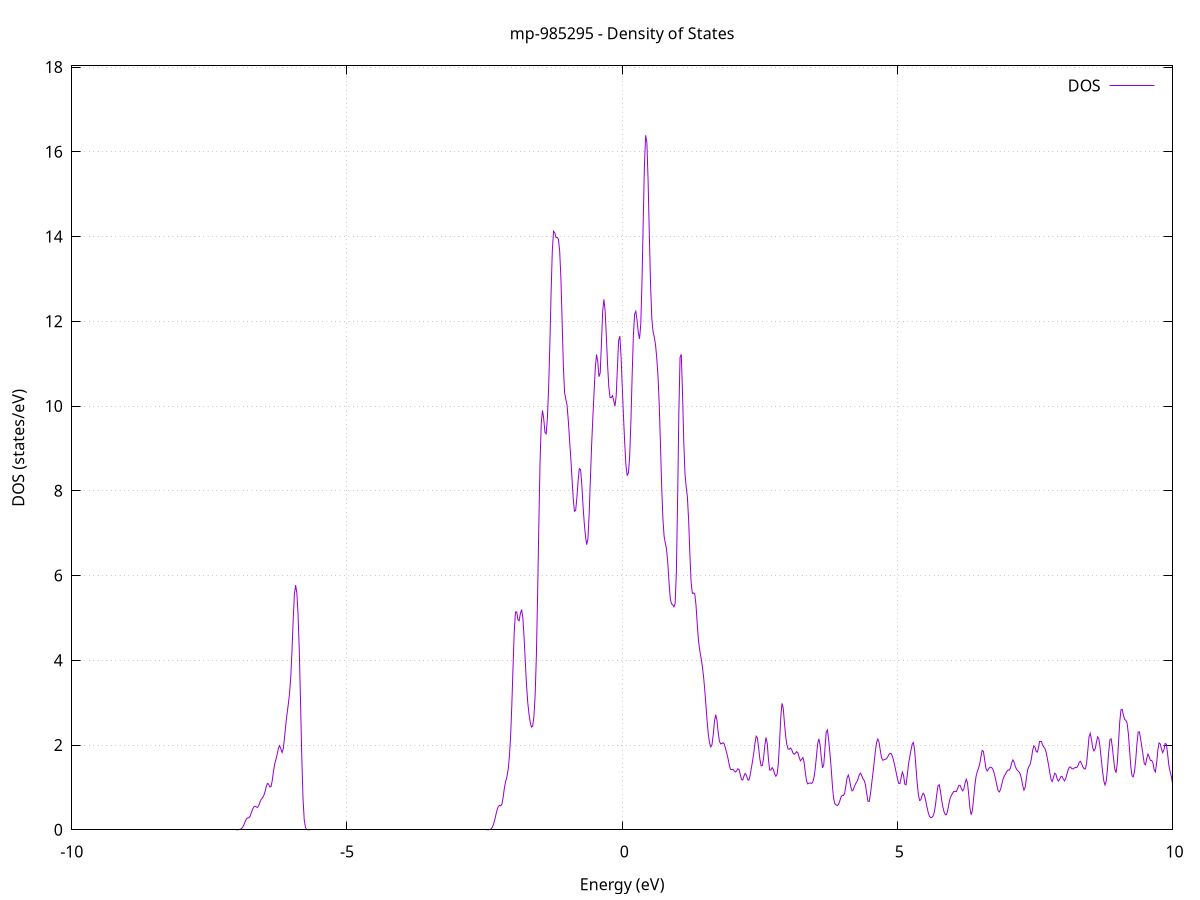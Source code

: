set title 'mp-985295 - Density of States'
set xlabel 'Energy (eV)'
set ylabel 'DOS (states/eV)'
set grid
set xrange [-10:10]
set yrange [0:18.029]
set xzeroaxis lt -1
set terminal png size 800,600
set output 'mp-985295_dos_gnuplot.png'
plot '-' using 1:2 with lines title 'DOS'
-8.923600 0.000000
-8.901200 0.000000
-8.878900 0.000000
-8.856600 0.000000
-8.834300 0.000000
-8.812000 0.000000
-8.789600 0.000000
-8.767300 0.000000
-8.745000 0.000000
-8.722700 0.000000
-8.700400 0.000000
-8.678100 0.000000
-8.655700 0.000000
-8.633400 0.000000
-8.611100 0.000000
-8.588800 0.000000
-8.566500 0.000000
-8.544200 0.000000
-8.521800 0.000000
-8.499500 0.000000
-8.477200 0.000000
-8.454900 0.000000
-8.432600 0.000000
-8.410300 0.000000
-8.387900 0.000000
-8.365600 0.000000
-8.343300 0.000000
-8.321000 0.000000
-8.298700 0.000000
-8.276400 0.000000
-8.254000 0.000000
-8.231700 0.000000
-8.209400 0.000000
-8.187100 0.000000
-8.164800 0.000000
-8.142500 0.000000
-8.120100 0.000000
-8.097800 0.000000
-8.075500 0.000000
-8.053200 0.000000
-8.030900 0.000000
-8.008600 0.000000
-7.986200 0.000000
-7.963900 0.000000
-7.941600 0.000000
-7.919300 0.000000
-7.897000 0.000000
-7.874600 0.000000
-7.852300 0.000000
-7.830000 0.000000
-7.807700 0.000000
-7.785400 0.000000
-7.763100 0.000000
-7.740700 0.000000
-7.718400 0.000000
-7.696100 0.000000
-7.673800 0.000000
-7.651500 0.000000
-7.629200 0.000000
-7.606800 0.000000
-7.584500 0.000000
-7.562200 0.000000
-7.539900 0.000000
-7.517600 0.000000
-7.495300 0.000000
-7.472900 0.000000
-7.450600 0.000000
-7.428300 0.000000
-7.406000 0.000000
-7.383700 0.000000
-7.361400 0.000000
-7.339000 0.000000
-7.316700 0.000000
-7.294400 0.000000
-7.272100 0.000000
-7.249800 0.000000
-7.227500 0.000000
-7.205100 0.000000
-7.182800 0.000000
-7.160500 0.000000
-7.138200 0.000000
-7.115900 0.000000
-7.093600 0.000000
-7.071200 0.000000
-7.048900 0.000000
-7.026600 0.000000
-7.004300 0.000100
-6.982000 0.000700
-6.959700 0.003200
-6.937300 0.011500
-6.915000 0.030800
-6.892700 0.066900
-6.870400 0.124200
-6.848100 0.197300
-6.825700 0.259400
-6.803400 0.281200
-6.781100 0.282600
-6.758800 0.321000
-6.736500 0.406700
-6.714200 0.490800
-6.691800 0.541200
-6.669500 0.555900
-6.647200 0.538800
-6.624900 0.527500
-6.602600 0.573000
-6.580300 0.657400
-6.557900 0.718700
-6.535600 0.751800
-6.513300 0.800100
-6.491000 0.889500
-6.468700 1.007700
-6.446400 1.092100
-6.424000 1.079300
-6.401700 1.010900
-6.379400 1.017200
-6.357100 1.167200
-6.334800 1.386000
-6.312500 1.555300
-6.290100 1.662800
-6.267800 1.782600
-6.245500 1.925400
-6.223200 1.986200
-6.200900 1.905900
-6.178600 1.824000
-6.156200 1.922800
-6.133900 2.187000
-6.111600 2.478500
-6.089300 2.731700
-6.067000 2.956100
-6.044700 3.199200
-6.022300 3.577200
-6.000000 4.187500
-5.977700 4.937800
-5.955400 5.547900
-5.933100 5.773800
-5.910700 5.585700
-5.888400 5.067600
-5.866100 4.214800
-5.843800 3.020400
-5.821500 1.735600
-5.799200 0.756000
-5.776800 0.240600
-5.754500 0.054700
-5.732200 0.008700
-5.709900 0.001000
-5.687600 0.000100
-5.665300 0.000000
-5.642900 0.000000
-5.620600 0.000000
-5.598300 0.000000
-5.576000 0.000000
-5.553700 0.000000
-5.531400 0.000000
-5.509000 0.000000
-5.486700 0.000000
-5.464400 0.000000
-5.442100 0.000000
-5.419800 0.000000
-5.397500 0.000000
-5.375100 0.000000
-5.352800 0.000000
-5.330500 0.000000
-5.308200 0.000000
-5.285900 0.000000
-5.263600 0.000000
-5.241200 0.000000
-5.218900 0.000000
-5.196600 0.000000
-5.174300 0.000000
-5.152000 0.000000
-5.129700 0.000000
-5.107300 0.000000
-5.085000 0.000000
-5.062700 0.000000
-5.040400 0.000000
-5.018100 0.000000
-4.995700 0.000000
-4.973400 0.000000
-4.951100 0.000000
-4.928800 0.000000
-4.906500 0.000000
-4.884200 0.000000
-4.861800 0.000000
-4.839500 0.000000
-4.817200 0.000000
-4.794900 0.000000
-4.772600 0.000000
-4.750300 0.000000
-4.727900 0.000000
-4.705600 0.000000
-4.683300 0.000000
-4.661000 0.000000
-4.638700 0.000000
-4.616400 0.000000
-4.594000 0.000000
-4.571700 0.000000
-4.549400 0.000000
-4.527100 0.000000
-4.504800 0.000000
-4.482500 0.000000
-4.460100 0.000000
-4.437800 0.000000
-4.415500 0.000000
-4.393200 0.000000
-4.370900 0.000000
-4.348600 0.000000
-4.326200 0.000000
-4.303900 0.000000
-4.281600 0.000000
-4.259300 0.000000
-4.237000 0.000000
-4.214700 0.000000
-4.192300 0.000000
-4.170000 0.000000
-4.147700 0.000000
-4.125400 0.000000
-4.103100 0.000000
-4.080800 0.000000
-4.058400 0.000000
-4.036100 0.000000
-4.013800 0.000000
-3.991500 0.000000
-3.969200 0.000000
-3.946800 0.000000
-3.924500 0.000000
-3.902200 0.000000
-3.879900 0.000000
-3.857600 0.000000
-3.835300 0.000000
-3.812900 0.000000
-3.790600 0.000000
-3.768300 0.000000
-3.746000 0.000000
-3.723700 0.000000
-3.701400 0.000000
-3.679000 0.000000
-3.656700 0.000000
-3.634400 0.000000
-3.612100 0.000000
-3.589800 0.000000
-3.567500 0.000000
-3.545100 0.000000
-3.522800 0.000000
-3.500500 0.000000
-3.478200 0.000000
-3.455900 0.000000
-3.433600 0.000000
-3.411200 0.000000
-3.388900 0.000000
-3.366600 0.000000
-3.344300 0.000000
-3.322000 0.000000
-3.299700 0.000000
-3.277300 0.000000
-3.255000 0.000000
-3.232700 0.000000
-3.210400 0.000000
-3.188100 0.000000
-3.165800 0.000000
-3.143400 0.000000
-3.121100 0.000000
-3.098800 0.000000
-3.076500 0.000000
-3.054200 0.000000
-3.031800 0.000000
-3.009500 0.000000
-2.987200 0.000000
-2.964900 0.000000
-2.942600 0.000000
-2.920300 0.000000
-2.897900 0.000000
-2.875600 0.000000
-2.853300 0.000000
-2.831000 0.000000
-2.808700 0.000000
-2.786400 0.000000
-2.764000 0.000000
-2.741700 0.000000
-2.719400 0.000000
-2.697100 0.000000
-2.674800 0.000000
-2.652500 0.000000
-2.630100 0.000000
-2.607800 0.000000
-2.585500 0.000000
-2.563200 0.000000
-2.540900 0.000000
-2.518600 0.000000
-2.496200 0.000000
-2.473900 0.000000
-2.451600 0.000200
-2.429300 0.001100
-2.407000 0.005100
-2.384700 0.018400
-2.362300 0.052000
-2.340000 0.118300
-2.317700 0.220900
-2.295400 0.344600
-2.273100 0.462200
-2.250800 0.547500
-2.228400 0.576500
-2.206100 0.565400
-2.183800 0.607200
-2.161500 0.773600
-2.139200 0.990200
-2.116800 1.137800
-2.094500 1.242900
-2.072200 1.415800
-2.049900 1.709000
-2.027600 2.182800
-2.005300 2.915400
-1.982900 3.829600
-1.960600 4.665900
-1.938300 5.136600
-1.916000 5.145100
-1.893700 4.954600
-1.871400 4.931900
-1.849000 5.104300
-1.826700 5.198600
-1.804400 5.008700
-1.782100 4.550100
-1.759800 3.970700
-1.737500 3.424700
-1.715100 3.006900
-1.692800 2.727900
-1.670500 2.537800
-1.648200 2.424200
-1.625900 2.446200
-1.603600 2.665900
-1.581200 3.165100
-1.558900 4.086600
-1.536600 5.498100
-1.514300 7.177700
-1.492000 8.660300
-1.469700 9.592000
-1.447300 9.896300
-1.425000 9.703100
-1.402700 9.382100
-1.380400 9.345400
-1.358100 9.711900
-1.335800 10.431600
-1.313400 11.466900
-1.291100 12.665100
-1.268800 13.668900
-1.246500 14.126000
-1.224200 14.092600
-1.201900 13.979600
-1.179500 13.979400
-1.157200 13.934000
-1.134900 13.654000
-1.112600 13.009400
-1.090300 11.993300
-1.067900 10.935700
-1.045600 10.318200
-1.023300 10.163300
-1.001000 10.022700
-0.978700 9.660800
-0.956400 9.219600
-0.934000 8.790300
-0.911700 8.313000
-0.889400 7.823500
-0.867100 7.516000
-0.844800 7.536800
-0.822500 7.835200
-0.800100 8.234900
-0.777800 8.523700
-0.755500 8.504700
-0.733200 8.146800
-0.710900 7.655000
-0.688600 7.239400
-0.666200 6.922200
-0.643900 6.728500
-0.621600 6.862900
-0.599300 7.447600
-0.577000 8.285600
-0.554700 9.077100
-0.532300 9.726000
-0.510000 10.327400
-0.487700 10.901900
-0.465400 11.217000
-0.443100 11.051000
-0.420800 10.693700
-0.398400 10.784300
-0.376100 11.477400
-0.353800 12.234100
-0.331500 12.517300
-0.309200 12.249000
-0.286900 11.644100
-0.264500 10.974700
-0.242200 10.455700
-0.219900 10.201600
-0.197600 10.201400
-0.175300 10.246300
-0.152900 10.125100
-0.130600 9.996300
-0.108300 10.238900
-0.086000 10.905200
-0.063700 11.549700
-0.041400 11.651200
-0.019000 11.148900
0.003300 10.414300
0.025600 9.724500
0.047900 9.092200
0.070200 8.585300
0.092500 8.356600
0.114900 8.427200
0.137200 8.826000
0.159500 9.644400
0.181800 10.721400
0.204100 11.659400
0.226400 12.170800
0.248800 12.236400
0.271100 12.025200
0.293400 11.730500
0.315700 11.586000
0.338000 11.919100
0.360300 12.908000
0.382700 14.338400
0.405000 15.680300
0.427300 16.389900
0.449600 16.219000
0.471900 15.303300
0.494200 14.033100
0.516600 12.853400
0.538900 12.079800
0.561200 11.755900
0.583500 11.636600
0.605800 11.451600
0.628100 11.149500
0.650500 10.731400
0.672800 10.078600
0.695100 9.148500
0.717400 8.145500
0.739700 7.362500
0.762000 6.932900
0.784400 6.764900
0.806700 6.625500
0.829000 6.309800
0.851300 5.846500
0.873600 5.471800
0.896000 5.332700
0.918300 5.316100
0.940600 5.261400
0.962900 5.340600
0.985200 6.078700
1.007500 7.751800
1.029900 9.798200
1.052200 11.150900
1.074500 11.220700
1.096800 10.315500
1.119100 9.185000
1.141400 8.413200
1.163800 8.091400
1.186100 7.849100
1.208400 7.301200
1.230700 6.503100
1.253000 5.846200
1.275300 5.580200
1.297700 5.591400
1.320000 5.566900
1.342300 5.296400
1.364600 4.854600
1.386900 4.470700
1.409200 4.239900
1.431600 4.075500
1.453900 3.888100
1.476200 3.650400
1.498500 3.344300
1.520800 2.968100
1.543100 2.577100
1.565500 2.260900
1.587800 2.055600
1.610100 1.956000
1.632400 2.005400
1.654700 2.240000
1.677000 2.552600
1.699400 2.715000
1.721700 2.593500
1.744000 2.311700
1.766300 2.097800
1.788600 2.026500
1.811000 2.035600
1.833300 2.054700
1.855600 2.020400
1.877900 1.921800
1.900200 1.811700
1.922500 1.690700
1.944900 1.539000
1.967200 1.429600
1.989500 1.417500
2.011800 1.428600
2.034100 1.395500
2.056400 1.362000
2.078800 1.387100
2.101100 1.439100
2.123400 1.424000
2.145700 1.309300
2.168000 1.187600
2.190300 1.174900
2.212700 1.264400
2.235000 1.329000
2.257300 1.282700
2.279600 1.187100
2.301900 1.169800
2.324200 1.278300
2.346600 1.448300
2.368900 1.615500
2.391200 1.807000
2.413500 2.042500
2.435800 2.208200
2.458100 2.164600
2.480500 1.931300
2.502800 1.665800
2.525100 1.509900
2.547400 1.515800
2.569700 1.691200
2.592000 1.985600
2.614400 2.179500
2.636700 2.033300
2.659000 1.655600
2.681300 1.408100
2.703600 1.411700
2.726000 1.466400
2.748300 1.419900
2.770600 1.321800
2.792900 1.263300
2.815200 1.309100
2.837500 1.555600
2.859900 2.061200
2.882200 2.655600
2.904500 2.983600
2.926800 2.873600
2.949100 2.522100
2.971400 2.206300
2.993800 2.006400
3.016100 1.903900
3.038400 1.901300
3.060700 1.928700
3.083000 1.884700
3.105300 1.805600
3.127700 1.780600
3.150000 1.810600
3.172300 1.843400
3.194600 1.812900
3.216900 1.706500
3.239200 1.627500
3.261600 1.661100
3.283900 1.704800
3.306200 1.593300
3.328500 1.350100
3.350800 1.147800
3.373100 1.083400
3.395500 1.101600
3.417800 1.105300
3.440100 1.091700
3.462400 1.123000
3.484700 1.229300
3.507000 1.426600
3.529400 1.720300
3.551700 2.019800
3.574000 2.148400
3.596300 2.010200
3.618600 1.700800
3.640900 1.461700
3.663300 1.533300
3.685600 1.921700
3.707900 2.304000
3.730200 2.357200
3.752500 2.125100
3.774900 1.820300
3.797200 1.470200
3.819500 1.061800
3.841800 0.742500
3.864100 0.614400
3.886400 0.588600
3.908800 0.573700
3.931100 0.593400
3.953400 0.675600
3.975700 0.771000
3.998000 0.812000
4.020300 0.809700
4.042700 0.863400
4.065000 1.033500
4.087300 1.228300
4.109600 1.291400
4.131900 1.183300
4.154200 1.013400
4.176600 0.917000
4.198900 0.939900
4.221200 1.023300
4.243500 1.089400
4.265800 1.135300
4.288100 1.210700
4.310500 1.307500
4.332800 1.337300
4.355100 1.271400
4.377400 1.200700
4.399700 1.160100
4.422000 1.054100
4.444400 0.849400
4.466700 0.673800
4.489000 0.667500
4.511300 0.838400
4.533600 1.083200
4.555900 1.324700
4.578300 1.577800
4.600600 1.847400
4.622900 2.060700
4.645200 2.142200
4.667500 2.068400
4.689900 1.882000
4.712200 1.706500
4.734500 1.641100
4.756800 1.651500
4.779100 1.662100
4.801400 1.674500
4.823800 1.717900
4.846100 1.772900
4.868400 1.805400
4.890700 1.794700
4.913000 1.726000
4.935300 1.614600
4.957700 1.485200
4.980000 1.345400
5.002300 1.206300
5.024600 1.095900
5.046900 1.088700
5.069200 1.229000
5.091600 1.360300
5.113900 1.276900
5.136200 1.078000
5.158500 1.059500
5.180800 1.282600
5.203100 1.544500
5.225500 1.721700
5.247800 1.872500
5.270100 2.022000
5.292400 2.058800
5.314700 1.874100
5.337000 1.513900
5.359400 1.130100
5.381700 0.838900
5.404000 0.693700
5.426300 0.703600
5.448600 0.801800
5.470900 0.863700
5.493300 0.815800
5.515600 0.687200
5.537900 0.541400
5.560200 0.413100
5.582500 0.323600
5.604900 0.288500
5.627200 0.292500
5.649500 0.323600
5.671800 0.413500
5.694100 0.594100
5.716400 0.836700
5.738800 1.034000
5.761100 1.064900
5.783400 0.918700
5.805700 0.706200
5.828000 0.533100
5.850300 0.419800
5.872700 0.354200
5.895000 0.361400
5.917300 0.469100
5.939600 0.629500
5.961900 0.750800
5.984200 0.815400
6.006600 0.869100
6.028900 0.907600
6.051200 0.903400
6.073500 0.904600
6.095800 0.969000
6.118100 1.046900
6.140500 1.048200
6.162800 0.976100
6.185100 0.917300
6.207400 0.955700
6.229700 1.089800
6.252000 1.194500
6.274400 1.116500
6.296700 0.837200
6.319000 0.514500
6.341300 0.353900
6.363600 0.450700
6.385900 0.735400
6.408300 1.044100
6.430600 1.259200
6.452900 1.374200
6.475200 1.448900
6.497500 1.558100
6.519800 1.729600
6.542200 1.874600
6.564500 1.851200
6.586800 1.654900
6.609100 1.453700
6.631400 1.386900
6.653800 1.426300
6.676100 1.469200
6.698400 1.476400
6.720700 1.459000
6.743000 1.405200
6.765300 1.306600
6.787700 1.179800
6.810000 1.039700
6.832300 0.925200
6.854600 0.892600
6.876900 0.956100
6.899200 1.079100
6.921600 1.198000
6.943900 1.268900
6.966200 1.316600
6.988500 1.374700
7.010800 1.408500
7.033100 1.406700
7.055500 1.456500
7.077800 1.580200
7.100100 1.649500
7.122400 1.592100
7.144700 1.491200
7.167000 1.426700
7.189400 1.394100
7.211700 1.364700
7.234000 1.312300
7.256300 1.203500
7.278600 1.043100
7.300900 0.934200
7.323300 1.002100
7.345600 1.219200
7.367900 1.414400
7.390200 1.494100
7.412500 1.539300
7.434800 1.665800
7.457200 1.860500
7.479500 1.982800
7.501800 1.946500
7.524100 1.843100
7.546400 1.835100
7.568800 1.961500
7.591100 2.087200
7.613400 2.087200
7.635700 2.010100
7.658000 1.958000
7.680300 1.921400
7.702700 1.834500
7.725000 1.692200
7.747300 1.530400
7.769600 1.355400
7.791900 1.193200
7.814200 1.139800
7.836600 1.230300
7.858900 1.333400
7.881200 1.312100
7.903500 1.206800
7.925800 1.148700
7.948100 1.185300
7.970500 1.252500
7.992800 1.259600
8.015100 1.195700
8.037400 1.154600
8.059700 1.208400
8.082000 1.315700
8.104400 1.414900
8.126700 1.478700
8.149000 1.480200
8.171300 1.442600
8.193600 1.434700
8.215900 1.459900
8.238300 1.468300
8.260600 1.467200
8.282900 1.513500
8.305200 1.594000
8.327500 1.616300
8.349800 1.554100
8.372200 1.480900
8.394500 1.439500
8.416800 1.437200
8.439100 1.562900
8.461400 1.875000
8.483700 2.195700
8.506100 2.275400
8.528400 2.120200
8.550700 1.936500
8.573000 1.859200
8.595300 1.912400
8.617700 2.066400
8.640000 2.193500
8.662300 2.146300
8.684600 1.930900
8.706900 1.654100
8.729200 1.381200
8.751600 1.157800
8.773900 1.056200
8.796200 1.145100
8.818500 1.440000
8.840800 1.837300
8.863100 2.123700
8.885500 2.145600
8.907800 1.946100
8.930100 1.668100
8.952400 1.424000
8.974700 1.345100
8.997000 1.570400
9.019400 2.053300
9.041700 2.549300
9.064000 2.831200
9.086300 2.839700
9.108600 2.702500
9.130900 2.603100
9.153300 2.581400
9.175600 2.512400
9.197900 2.270900
9.220200 1.877800
9.242500 1.491900
9.264800 1.271200
9.287200 1.250000
9.309500 1.378700
9.331800 1.650000
9.354100 2.029200
9.376400 2.307300
9.398700 2.310500
9.421100 2.141600
9.443400 1.955000
9.465700 1.749200
9.488000 1.557600
9.510300 1.534000
9.532700 1.688000
9.555000 1.788500
9.577300 1.716700
9.599600 1.635800
9.621900 1.637300
9.644200 1.579200
9.666600 1.417700
9.688900 1.365100
9.711200 1.570400
9.733500 1.879100
9.755800 2.050200
9.778100 2.026300
9.800500 1.901200
9.822800 1.819900
9.845100 1.894000
9.867400 2.037800
9.889700 2.018100
9.912000 1.778000
9.934400 1.516000
9.956700 1.372200
9.979000 1.258600
10.001300 1.084500
10.023600 0.953300
10.045900 1.045000
10.068300 1.381500
10.090600 1.752300
10.112900 1.897700
10.135200 1.752500
10.157500 1.452500
10.179800 1.164300
10.202200 0.985200
10.224500 0.937100
10.246800 0.971500
10.269100 1.004900
10.291400 1.032200
10.313700 1.134000
10.336100 1.291700
10.358400 1.355600
10.380700 1.270700
10.403000 1.169300
10.425300 1.178800
10.447700 1.250400
10.470000 1.252000
10.492300 1.180500
10.514600 1.138300
10.536900 1.120000
10.559200 1.038900
10.581600 0.927900
10.603900 0.918700
10.626200 1.060100
10.648500 1.286000
10.670800 1.544500
10.693100 1.808700
10.715500 1.963900
10.737800 1.917100
10.760100 1.807100
10.782400 1.840900
10.804700 1.963700
10.827000 1.932900
10.849400 1.685700
10.871700 1.449700
10.894000 1.457600
10.916300 1.667900
10.938600 1.867400
10.960900 1.957300
10.983300 1.995400
11.005600 2.054100
11.027900 2.136300
11.050200 2.175400
11.072500 2.144400
11.094800 2.136500
11.117200 2.245900
11.139500 2.400100
11.161800 2.396300
11.184100 2.197900
11.206400 2.069400
11.228700 2.182300
11.251100 2.339400
11.273400 2.348400
11.295700 2.301600
11.318000 2.288700
11.340300 2.208500
11.362600 2.001200
11.385000 1.798600
11.407300 1.797000
11.429600 2.094900
11.451900 2.549600
11.474200 2.819300
11.496600 2.760800
11.518900 2.615100
11.541200 2.592600
11.563500 2.578800
11.585800 2.420900
11.608100 2.194900
11.630500 2.029900
11.652800 1.870900
11.675100 1.591200
11.697400 1.258100
11.719700 1.077900
11.742000 1.129800
11.764400 1.345300
11.786700 1.658400
11.809000 2.005500
11.831300 2.295700
11.853600 2.432100
11.875900 2.327200
11.898300 2.064500
11.920600 1.947300
11.942900 2.167300
11.965200 2.575300
11.987500 2.872200
12.009800 2.916700
12.032200 2.791600
12.054500 2.578000
12.076800 2.241700
12.099100 1.839400
12.121400 1.555900
12.143700 1.441500
12.166100 1.369700
12.188400 1.278800
12.210700 1.299500
12.233000 1.592700
12.255300 2.060800
12.277600 2.345400
12.300000 2.236300
12.322300 1.936100
12.344600 1.765400
12.366900 1.769100
12.389200 1.794600
12.411600 1.769900
12.433900 1.721500
12.456200 1.672500
12.478500 1.668700
12.500800 1.822900
12.523100 2.194500
12.545500 2.598300
12.567800 2.737100
12.590100 2.583800
12.612400 2.374100
12.634700 2.236600
12.657000 2.123900
12.679400 2.046100
12.701700 2.079000
12.724000 2.199300
12.746300 2.347400
12.768600 2.558000
12.790900 2.825800
12.813300 2.970500
12.835600 2.815000
12.857900 2.409300
12.880200 1.953500
12.902500 1.612400
12.924800 1.465600
12.947200 1.482900
12.969500 1.519400
12.991800 1.439100
13.014100 1.263500
13.036400 1.133600
13.058700 1.128600
13.081100 1.203700
13.103400 1.290700
13.125700 1.349100
13.148000 1.348500
13.170300 1.315300
13.192600 1.304500
13.215000 1.282500
13.237300 1.191600
13.259600 1.074100
13.281900 1.002300
13.304200 0.994000
13.326600 1.042000
13.348900 1.130800
13.371200 1.235400
13.393500 1.347800
13.415800 1.447200
13.438100 1.440900
13.460500 1.248100
13.482800 0.953200
13.505100 0.751200
13.527400 0.737300
13.549700 0.849100
13.572000 0.991700
13.594400 1.124600
13.616700 1.238900
13.639000 1.325000
13.661300 1.365300
13.683600 1.367200
13.705900 1.398400
13.728300 1.524000
13.750600 1.730700
13.772900 1.931100
13.795200 1.991400
13.817500 1.818700
13.839800 1.479300
13.862200 1.188300
13.884500 1.141100
13.906800 1.336900
13.929100 1.569600
13.951400 1.638200
13.973700 1.587000
13.996100 1.652400
14.018400 1.947700
14.040700 2.288500
14.063000 2.412100
14.085300 2.282700
14.107600 2.058600
14.130000 1.853200
14.152300 1.654100
14.174600 1.418400
14.196900 1.164000
14.219200 0.966600
14.241500 0.905600
14.263900 1.019500
14.286200 1.302500
14.308500 1.701000
14.330800 2.064700
14.353100 2.245200
14.375500 2.309600
14.397800 2.402700
14.420100 2.453200
14.442400 2.330700
14.464700 2.106600
14.487000 1.937800
14.509400 1.891300
14.531700 1.931600
14.554000 1.972900
14.576300 1.980400
14.598600 1.991300
14.620900 2.008700
14.643300 1.999000
14.665600 1.997300
14.687900 2.058500
14.710200 2.134300
14.732500 2.149500
14.754800 2.116800
14.777200 2.075700
14.799500 2.075100
14.821800 2.207700
14.844100 2.442900
14.866400 2.568200
14.888700 2.477700
14.911100 2.289000
14.933400 2.126600
14.955700 2.069800
14.978000 2.204900
15.000300 2.462100
15.022600 2.584200
15.045000 2.450600
15.067300 2.218900
15.089600 2.022200
15.111900 1.829200
15.134200 1.661800
15.156500 1.640300
15.178900 1.784700
15.201200 1.936500
15.223500 1.943900
15.245800 1.860100
15.268100 1.814300
15.290500 1.777800
15.312800 1.643100
15.335100 1.439600
15.357400 1.312700
15.379700 1.315000
15.402000 1.318400
15.424400 1.193800
15.446700 1.011800
15.469000 0.934700
15.491300 0.978500
15.513600 1.035500
15.535900 1.042700
15.558300 1.017300
15.580600 1.011900
15.602900 1.082200
15.625200 1.237100
15.647500 1.435700
15.669800 1.657000
15.692200 1.899400
15.714500 2.089800
15.736800 2.111800
15.759100 1.975300
15.781400 1.815500
15.803700 1.700000
15.826100 1.637400
15.848400 1.705400
15.870700 1.946700
15.893000 2.238800
15.915300 2.412200
15.937600 2.441600
15.960000 2.450400
15.982300 2.525300
16.004600 2.573800
16.026900 2.421300
16.049200 2.077100
16.071500 1.795700
16.093900 1.805600
16.116200 2.085900
16.138500 2.395100
16.160800 2.445600
16.183100 2.169400
16.205400 1.819700
16.227800 1.694700
16.250100 1.815000
16.272400 1.968400
16.294700 1.986800
16.317000 1.909800
16.339400 1.894400
16.361700 1.970600
16.384000 2.007100
16.406300 1.949000
16.428600 1.884200
16.450900 1.868600
16.473300 1.858200
16.495600 1.817700
16.517900 1.790700
16.540200 1.830400
16.562500 1.901300
16.584800 1.928900
16.607200 1.954300
16.629500 2.118900
16.651800 2.411400
16.674100 2.560500
16.696400 2.380900
16.718700 2.070400
16.741100 1.927400
16.763400 1.985600
16.785700 2.092700
16.808000 2.137800
16.830300 2.081300
16.852600 1.905300
16.875000 1.627400
16.897300 1.321800
16.919600 1.113400
16.941900 1.121300
16.964200 1.329400
16.986500 1.572700
17.008900 1.739100
17.031200 1.861000
17.053500 1.947700
17.075800 1.940700
17.098100 1.869700
17.120400 1.862500
17.142800 1.968000
17.165100 2.051900
17.187400 1.919600
17.209700 1.575100
17.232000 1.302900
17.254400 1.403400
17.276700 1.871800
17.299000 2.417200
17.321300 2.782400
17.343600 2.919900
17.365900 2.876200
17.388300 2.715300
17.410600 2.549400
17.432900 2.492600
17.455200 2.575000
17.477500 2.731000
17.499800 2.866700
17.522200 2.897700
17.544500 2.744200
17.566800 2.424100
17.589100 2.079900
17.611400 1.807200
17.633700 1.619300
17.656100 1.569200
17.678400 1.678700
17.700700 1.801000
17.723000 1.773000
17.745300 1.634100
17.767600 1.564700
17.790000 1.678200
17.812300 1.886300
17.834600 1.991700
17.856900 1.951700
17.879200 1.878600
17.901500 1.798800
17.923900 1.672300
17.946200 1.563100
17.968500 1.526200
17.990800 1.452900
18.013100 1.227000
18.035400 0.938600
18.057800 0.822200
18.080100 0.989100
18.102400 1.286100
18.124700 1.505200
18.147000 1.661900
18.169400 1.902500
18.191700 2.226700
18.214000 2.503500
18.236300 2.668000
18.258600 2.723200
18.280900 2.662100
18.303300 2.503100
18.325600 2.274000
18.347900 1.983400
18.370200 1.717800
18.392500 1.626600
18.414800 1.707400
18.437200 1.747200
18.459500 1.611300
18.481800 1.469600
18.504100 1.563400
18.526400 1.861600
18.548700 2.135500
18.571100 2.245200
18.593400 2.202200
18.615700 2.104400
18.638000 2.084100
18.660300 2.203600
18.682600 2.389800
18.705000 2.508300
18.727300 2.504600
18.749600 2.470000
18.771900 2.559000
18.794200 2.825900
18.816500 3.112800
18.838900 3.170600
18.861200 2.988300
18.883500 2.794500
18.905800 2.671200
18.928100 2.496600
18.950400 2.239700
18.972800 2.044800
18.995100 2.092600
19.017400 2.414100
19.039700 2.791100
19.062000 2.978200
19.084300 2.976300
19.106700 2.895700
19.129000 2.742200
19.151300 2.527700
19.173600 2.361100
19.195900 2.317400
19.218300 2.366200
19.240600 2.462700
19.262900 2.639300
19.285200 2.959600
19.307500 3.341100
19.329800 3.500900
19.352200 3.244800
19.374500 2.739800
19.396800 2.316400
19.419100 2.105800
19.441400 1.991200
19.463700 1.790300
19.486100 1.445900
19.508400 1.113300
19.530700 1.036200
19.553000 1.321000
19.575300 1.837300
19.597600 2.337900
19.620000 2.693500
19.642300 2.973500
19.664600 3.271900
19.686900 3.520100
19.709200 3.522900
19.731500 3.192000
19.753900 2.707200
19.776200 2.356200
19.798500 2.240800
19.820800 2.255600
19.843100 2.293200
19.865400 2.294300
19.887800 2.207700
19.910100 2.098100
19.932400 2.174800
19.954700 2.545400
19.977000 2.984100
19.999300 3.101500
20.021700 2.813000
20.044000 2.444700
20.066300 2.276000
20.088600 2.259700
20.110900 2.288100
20.133300 2.415600
20.155600 2.686500
20.177900 2.975400
20.200200 3.110200
20.222500 3.033900
20.244800 2.806400
20.267200 2.534100
20.289500 2.291600
20.311800 2.077800
20.334100 1.900200
20.356400 1.857800
20.378700 2.048000
20.401100 2.415300
20.423400 2.728500
20.445700 2.715800
20.468000 2.307200
20.490300 1.781400
20.512600 1.538500
20.535000 1.696600
20.557300 2.035300
20.579600 2.287300
20.601900 2.360800
20.624200 2.343600
20.646500 2.360400
20.668900 2.408500
20.691200 2.393200
20.713500 2.300600
20.735800 2.206600
20.758100 2.177500
20.780400 2.251100
20.802800 2.382400
20.825100 2.459100
20.847400 2.503900
20.869700 2.639500
20.892000 2.819100
20.914300 2.869900
20.936700 2.764500
20.959000 2.647600
20.981300 2.605600
21.003600 2.581400
21.025900 2.575600
21.048300 2.700200
21.070600 2.928600
21.092900 3.070800
21.115200 3.084400
21.137500 3.115700
21.159800 3.218500
21.182200 3.289400
21.204500 3.235000
21.226800 3.051800
21.249100 2.824500
21.271400 2.730200
21.293700 2.892500
21.316100 3.146500
21.338400 3.152900
21.360700 2.831800
21.383000 2.481400
21.405300 2.377600
21.427600 2.435500
21.450000 2.410800
21.472300 2.309200
21.494600 2.350300
21.516900 2.572800
21.539200 2.783700
21.561500 2.869400
21.583900 2.861600
21.606200 2.791200
21.628500 2.704300
21.650800 2.700500
21.673100 2.805100
21.695400 2.883600
21.717800 2.811000
21.740100 2.707200
21.762400 2.769800
21.784700 2.928000
21.807000 2.987700
21.829300 2.948200
21.851700 2.887400
21.874000 2.775800
21.896300 2.590800
21.918600 2.389900
21.940900 2.202900
21.963200 2.040600
21.985600 2.040800
22.007900 2.442000
22.030200 3.255800
22.052500 4.032900
22.074800 4.248500
22.097200 3.903800
22.119500 3.472600
22.141800 3.334400
22.164100 3.457100
22.186400 3.528500
22.208700 3.269500
22.231100 2.692100
22.253400 2.090000
22.275700 1.749100
22.298000 1.742900
22.320300 2.010200
22.342600 2.491100
22.365000 3.084000
22.387300 3.550600
22.409600 3.634600
22.431900 3.323200
22.454200 2.923400
22.476500 2.763100
22.498900 2.808400
22.521200 2.771400
22.543500 2.549800
22.565800 2.301000
22.588100 2.191700
22.610400 2.293700
22.632800 2.644000
22.655100 3.179600
22.677400 3.564400
22.699700 3.374800
22.722000 2.636900
22.744300 1.866400
22.766700 1.474300
22.789000 1.465700
22.811300 1.674300
22.833600 1.961500
22.855900 2.246700
22.878200 2.524100
22.900600 2.793600
22.922900 2.988400
22.945200 3.053900
22.967500 3.004200
22.989800 2.828200
23.012200 2.475600
23.034500 2.004200
23.056800 1.597700
23.079100 1.387400
23.101400 1.393900
23.123700 1.632200
23.146100 2.095900
23.168400 2.672000
23.190700 3.164300
23.213000 3.345600
23.235300 3.111100
23.257600 2.659700
23.280000 2.320700
23.302300 2.246600
23.324600 2.423100
23.346900 2.785500
23.369200 3.183000
23.391500 3.368600
23.413900 3.221700
23.436200 2.923900
23.458500 2.727800
23.480800 2.687700
23.503100 2.737300
23.525400 2.813200
23.547800 2.825800
23.570100 2.677700
23.592400 2.374700
23.614700 2.050000
23.637000 1.842700
23.659300 1.827300
23.681700 2.035100
23.704000 2.385500
23.726300 2.647600
23.748600 2.665900
23.770900 2.538300
23.793200 2.403800
23.815600 2.252300
23.837900 2.099500
23.860200 2.056600
23.882500 2.113200
23.904800 2.119400
23.927100 2.020700
23.949500 1.950400
23.971800 2.033800
23.994100 2.185700
24.016400 2.261400
24.038700 2.347600
24.061100 2.654800
24.083400 3.141000
24.105700 3.491200
24.128000 3.485700
24.150300 3.174100
24.172600 2.723000
24.195000 2.318900
24.217300 2.145600
24.239600 2.236800
24.261900 2.411200
24.284200 2.490900
24.306500 2.444400
24.328900 2.272100
24.351200 2.008500
24.373500 1.826100
24.395800 1.890500
24.418100 2.166500
24.440400 2.490500
24.462800 2.735400
24.485100 2.838700
24.507400 2.802800
24.529700 2.703300
24.552000 2.599900
24.574300 2.482100
24.596700 2.336400
24.619000 2.198000
24.641300 2.157200
24.663600 2.291500
24.685900 2.529800
24.708200 2.722500
24.730600 2.849600
24.752900 2.936800
24.775200 2.883400
24.797500 2.628900
24.819800 2.327000
24.842100 2.147100
24.864500 2.111700
24.886800 2.212100
24.909100 2.422700
24.931400 2.628500
24.953700 2.711600
24.976100 2.646300
24.998400 2.484600
25.020700 2.269000
25.043000 1.986700
25.065300 1.678700
25.087600 1.469000
25.110000 1.425300
25.132300 1.544700
25.154600 1.820200
25.176900 2.151400
25.199200 2.293300
25.221500 2.091900
25.243900 1.732900
25.266200 1.589200
25.288500 1.798900
25.310800 2.151200
25.333100 2.410500
25.355400 2.547300
25.377800 2.617800
25.400100 2.608700
25.422400 2.482600
25.444700 2.286000
25.467000 2.117200
25.489300 2.008200
25.511700 1.945700
25.534000 1.966900
25.556300 2.112500
25.578600 2.353600
25.600900 2.616900
25.623200 2.801500
25.645600 2.808900
25.667900 2.660500
25.690200 2.512700
25.712500 2.498200
25.734800 2.630900
25.757100 2.839700
25.779500 3.031000
25.801800 3.103200
25.824100 2.984600
25.846400 2.768600
25.868700 2.654600
25.891100 2.673200
25.913400 2.697000
25.935700 2.684800
25.958000 2.687800
25.980300 2.650800
26.002600 2.439200
26.025000 2.108600
26.047300 1.871400
26.069600 1.810700
26.091900 1.894600
26.114200 2.114300
26.136500 2.371100
26.158900 2.457700
26.181200 2.324900
26.203500 2.138500
26.225800 2.012300
26.248100 1.890800
26.270400 1.722100
26.292800 1.592400
26.315100 1.620500
26.337400 1.811900
26.359700 2.059700
26.382000 2.211600
26.404300 2.155800
26.426700 1.947800
26.449000 1.820000
26.471300 1.922100
26.493600 2.118000
26.515900 2.179400
26.538200 2.068700
26.560600 1.918100
26.582900 1.783500
26.605200 1.587300
26.627500 1.354300
26.649800 1.250100
26.672100 1.335000
26.694500 1.521400
26.716800 1.761700
26.739100 2.110100
26.761400 2.545000
26.783700 2.835200
26.806000 2.773000
26.828400 2.502900
26.850700 2.331000
26.873000 2.279300
26.895300 2.157800
26.917600 1.956000
26.940000 1.881000
26.962300 2.044100
26.984600 2.269100
27.006900 2.325400
27.029200 2.242600
27.051500 2.202800
27.073900 2.246800
27.096200 2.292100
27.118500 2.318700
27.140800 2.374200
27.163100 2.478900
27.185400 2.597400
27.207800 2.679100
27.230100 2.694500
27.252400 2.625600
27.274700 2.466900
27.297000 2.262000
27.319300 2.137700
27.341700 2.236100
27.364000 2.500900
27.386300 2.673700
27.408600 2.632800
27.430900 2.491600
27.453200 2.363900
27.475600 2.306500
27.497900 2.371000
27.520200 2.537400
27.542500 2.687100
27.564800 2.727100
27.587100 2.739700
27.609500 2.876400
27.631800 3.083200
27.654100 3.174300
27.676400 3.189800
27.698700 3.375300
27.721000 3.752200
27.743400 4.026100
27.765700 4.028700
27.788000 3.945300
27.810300 3.975100
27.832600 4.002700
27.855000 3.788100
27.877300 3.324700
27.899600 2.810900
27.921900 2.421400
27.944200 2.258600
27.966500 2.362500
27.988900 2.619100
28.011200 2.756500
28.033500 2.576000
28.055800 2.197800
28.078100 2.007100
28.100400 2.295600
28.122800 2.953200
28.145100 3.564100
28.167400 3.808700
28.189700 3.751200
28.212000 3.696500
28.234300 3.725100
28.256700 3.580100
28.279000 3.140900
28.301300 2.661100
28.323600 2.412700
28.345900 2.409600
28.368200 2.532100
28.390600 2.667500
28.412900 2.702700
28.435200 2.574100
28.457500 2.359300
28.479800 2.236500
28.502100 2.362300
28.524500 2.779800
28.546800 3.358300
28.569100 3.861200
28.591400 4.122300
28.613700 4.068400
28.636000 3.718900
28.658400 3.321200
28.680700 3.191500
28.703000 3.297600
28.725300 3.327600
28.747600 3.157800
28.770000 2.906600
28.792300 2.660700
28.814600 2.468300
28.836900 2.428800
28.859200 2.582200
28.881500 2.819100
28.903900 2.966000
28.926200 2.931400
28.948500 2.772100
28.970800 2.588800
28.993100 2.448400
29.015400 2.470200
29.037800 2.725900
29.060100 3.007900
29.082400 3.061100
29.104700 2.940000
29.127000 2.835000
29.149300 2.823200
29.171700 2.882700
29.194000 2.917000
29.216300 2.847700
29.238600 2.728500
29.260900 2.677700
29.283200 2.756200
29.305600 2.863300
29.327900 2.797300
29.350200 2.583900
29.372500 2.556200
29.394800 2.877400
29.417100 3.218500
29.439500 3.181800
29.461800 2.820200
29.484100 2.503300
29.506400 2.466200
29.528700 2.655800
29.551000 2.917500
29.573400 3.167200
29.595700 3.332000
29.618000 3.293800
29.640300 3.048300
29.662600 2.765000
29.684900 2.548800
29.707300 2.342300
29.729600 2.143300
29.751900 2.062900
29.774200 2.145200
29.796500 2.327700
29.818900 2.520500
29.841200 2.667100
29.863500 2.822000
29.885800 3.041100
29.908100 3.236600
29.930400 3.373700
29.952800 3.583200
29.975100 3.863200
29.997400 3.947400
30.019700 3.624600
30.042000 3.002700
30.064300 2.363000
30.086700 1.900300
30.109000 1.642800
30.131300 1.520400
30.153600 1.537500
30.175900 1.838700
30.198200 2.426600
30.220600 2.918300
30.242900 2.906300
30.265200 2.483800
30.287500 2.108200
30.309800 2.093200
30.332100 2.415000
30.354500 2.820500
30.376800 3.044800
30.399100 2.990600
30.421400 2.742400
30.443700 2.474100
30.466000 2.315000
30.488400 2.264100
30.510700 2.242300
30.533000 2.219100
30.555300 2.257800
30.577600 2.406600
30.599900 2.575400
30.622300 2.598700
30.644600 2.443600
30.666900 2.259400
30.689200 2.182500
30.711500 2.238200
30.733900 2.444100
30.756200 2.771800
30.778500 3.015800
30.800800 2.982800
30.823100 2.802100
30.845400 2.782700
30.867800 3.002600
30.890100 3.276200
30.912400 3.433900
30.934700 3.443100
30.957000 3.335100
30.979300 3.174100
31.001700 3.088100
31.024000 3.154100
31.046300 3.226100
31.068600 3.093400
31.090900 2.811400
31.113200 2.609900
31.135600 2.531900
31.157900 2.449000
31.180200 2.331400
31.202500 2.228000
31.224800 2.095200
31.247100 1.892500
31.269500 1.727600
31.291800 1.689700
31.314100 1.719300
31.336400 1.779200
31.358700 1.905100
31.381000 2.060700
31.403400 2.136400
31.425700 2.100400
31.448000 2.076400
31.470300 2.225100
31.492600 2.510100
31.514900 2.655900
31.537300 2.475900
31.559600 2.122600
31.581900 1.835900
31.604200 1.660200
31.626500 1.522900
31.648800 1.385100
31.671200 1.272100
31.693500 1.236100
31.715800 1.261100
31.738100 1.235400
31.760400 1.102400
31.782800 0.952800
31.805100 0.890900
31.827400 0.921100
31.849700 1.005500
31.872000 1.118700
31.894300 1.201800
31.916700 1.140500
31.939000 0.902700
31.961300 0.673700
31.983600 0.707200
32.005900 1.042700
32.028200 1.458500
32.050600 1.674000
32.072900 1.556400
32.095200 1.213300
32.117500 0.906900
32.139800 0.809400
32.162100 0.868000
32.184500 0.919400
32.206800 0.862100
32.229100 0.709700
32.251400 0.534600
32.273700 0.386400
32.296000 0.269400
32.318400 0.190600
32.340700 0.176400
32.363000 0.242500
32.385300 0.379200
32.407600 0.524000
32.429900 0.578900
32.452300 0.547800
32.474600 0.560900
32.496900 0.673200
32.519200 0.757400
32.541500 0.675000
32.563800 0.465900
32.586200 0.287400
32.608500 0.224500
32.630800 0.253800
32.653100 0.329000
32.675400 0.405200
32.697800 0.434800
32.720100 0.412900
32.742400 0.386500
32.764700 0.391500
32.787000 0.420200
32.809300 0.451800
32.831700 0.469400
32.854000 0.460700
32.876300 0.431300
32.898600 0.394400
32.920900 0.364100
32.943200 0.370500
32.965600 0.416400
32.987900 0.436000
33.010200 0.371800
33.032500 0.256100
33.054800 0.165900
33.077100 0.129500
33.099500 0.112900
33.121800 0.086000
33.144100 0.062600
33.166400 0.068000
33.188700 0.095000
33.211000 0.111200
33.233400 0.102100
33.255700 0.083300
33.278000 0.067000
33.300300 0.049600
33.322600 0.033200
33.344900 0.026300
33.367300 0.028100
33.389600 0.031500
33.411900 0.039700
33.434200 0.062900
33.456500 0.093300
33.478800 0.102600
33.501200 0.078100
33.523500 0.040600
33.545800 0.014400
33.568100 0.003500
33.590400 0.001000
33.612800 0.002200
33.635100 0.007000
33.657400 0.015800
33.679700 0.024000
33.702000 0.024900
33.724300 0.017500
33.746700 0.008400
33.769000 0.002700
33.791300 0.000600
33.813600 0.000100
33.835900 0.000000
33.858200 0.000000
33.880600 0.000000
33.902900 0.000000
33.925200 0.000000
33.947500 0.000000
33.969800 0.000000
33.992100 0.000000
34.014500 0.000000
34.036800 0.000000
34.059100 0.000000
34.081400 0.000000
34.103700 0.000000
34.126000 0.000000
34.148400 0.000000
34.170700 0.000000
34.193000 0.000000
34.215300 0.000000
34.237600 0.000000
34.259900 0.000000
34.282300 0.000000
34.304600 0.000000
34.326900 0.000000
34.349200 0.000000
34.371500 0.000000
34.393800 0.000000
34.416200 0.000000
34.438500 0.000000
34.460800 0.000000
34.483100 0.000000
34.505400 0.000000
34.527700 0.000000
34.550100 0.000000
34.572400 0.000000
34.594700 0.000000
34.617000 0.000000
34.639300 0.000000
34.661700 0.000000
34.684000 0.000000
34.706300 0.000000
34.728600 0.000000
34.750900 0.000000
34.773200 0.000000
34.795600 0.000000
34.817900 0.000000
34.840200 0.000000
34.862500 0.000000
34.884800 0.000000
34.907100 0.000000
34.929500 0.000000
34.951800 0.000000
34.974100 0.000000
34.996400 0.000000
35.018700 0.000000
35.041000 0.000000
35.063400 0.000000
35.085700 0.000000
35.108000 0.000000
35.130300 0.000000
35.152600 0.000000
35.174900 0.000000
35.197300 0.000000
35.219600 0.000000
35.241900 0.000000
35.264200 0.000000
35.286500 0.000000
35.308800 0.000000
35.331200 0.000000
35.353500 0.000000
35.375800 0.000000
35.398100 0.000000
35.420400 0.000000
35.442700 0.000000
35.465100 0.000000
35.487400 0.000000
35.509700 0.000000
35.532000 0.000000
35.554300 0.000000
35.576700 0.000000
35.599000 0.000000
35.621300 0.000000
35.643600 0.000000
35.665900 0.000000
35.688200 0.000000
35.710600 0.000000
e
